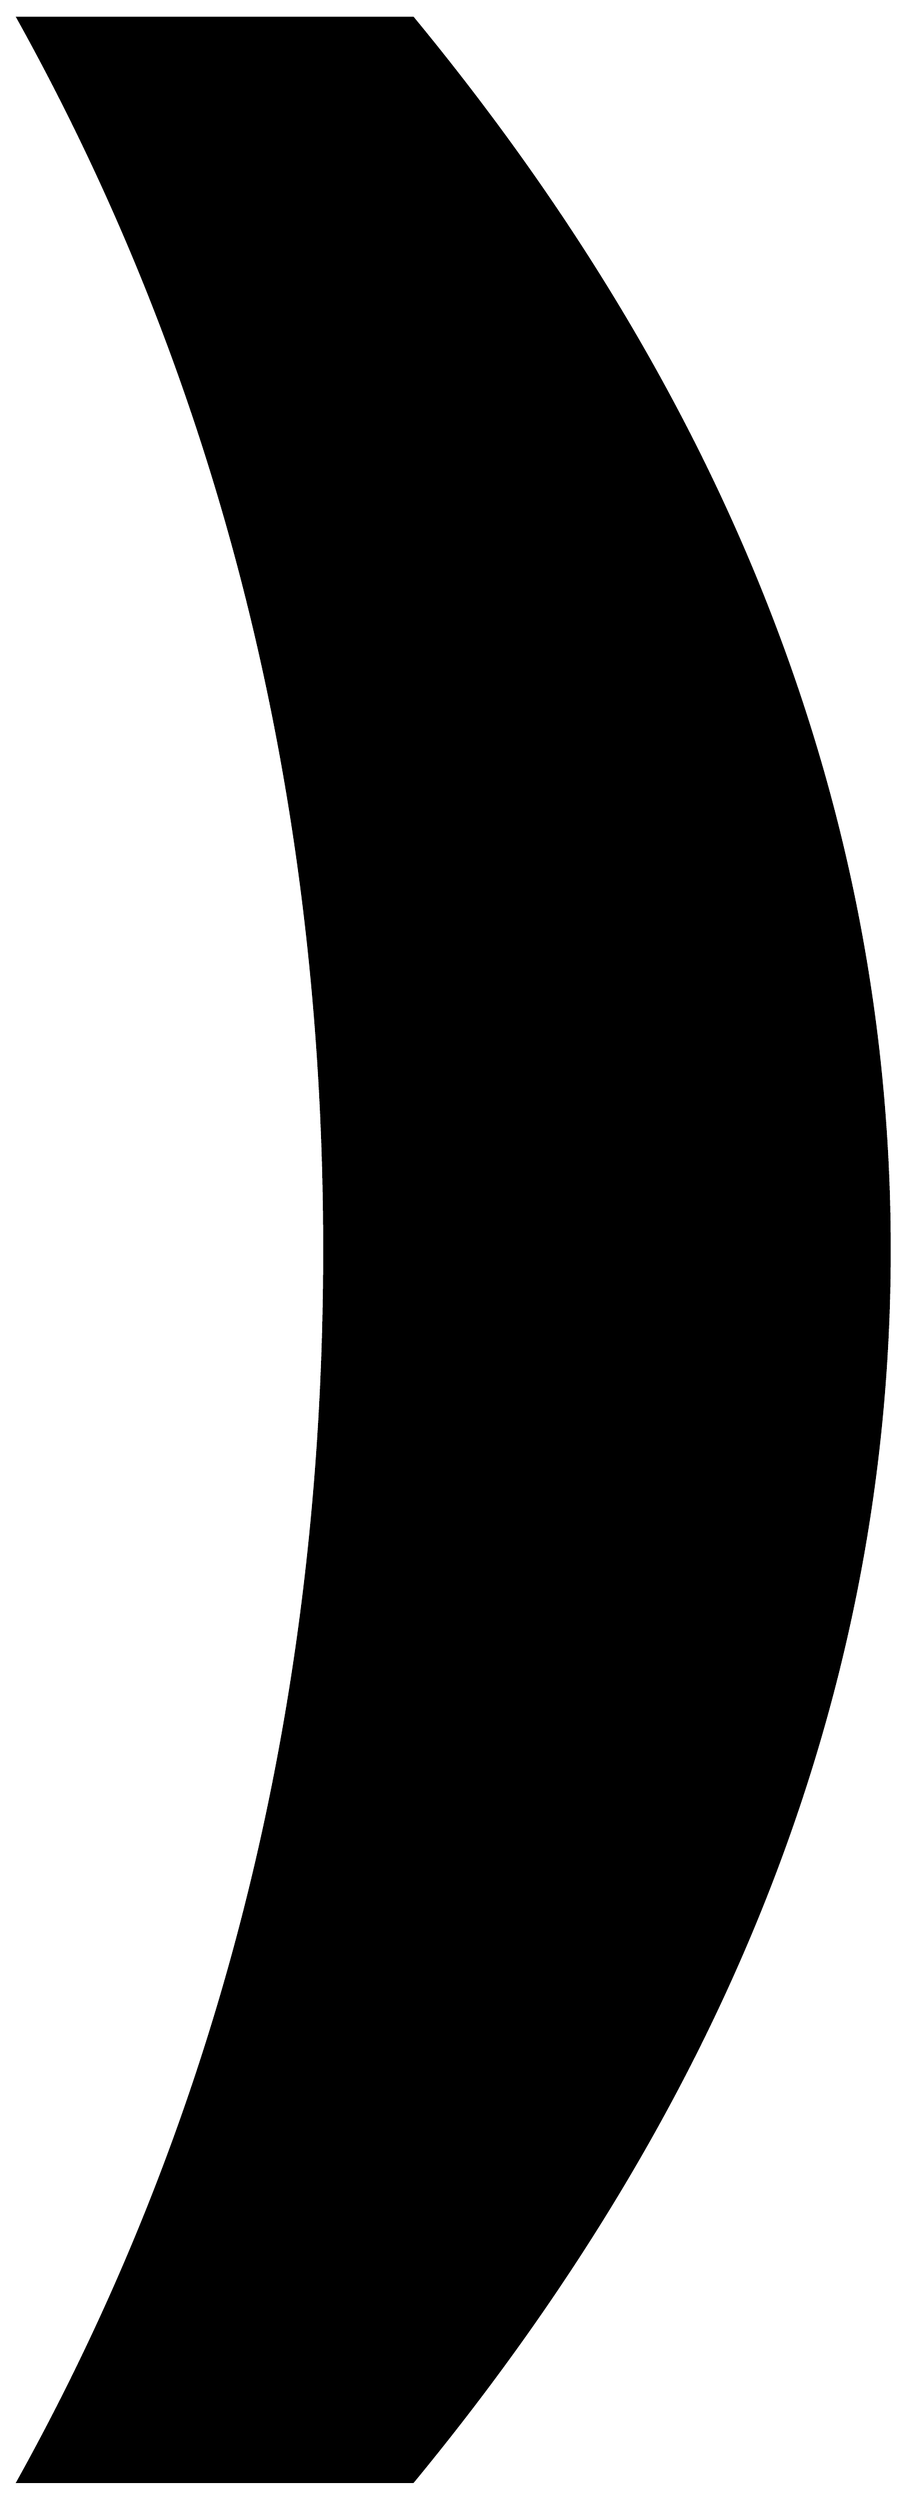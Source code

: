 


\begin{tikzpicture}[y=0.80pt, x=0.80pt, yscale=-1.0, xscale=1.0, inner sep=0pt, outer sep=0pt]
\begin{scope}[shift={(100.0,1706.0)},nonzero rule]
  \path[draw=.,fill=.,line width=1.600pt] (715.0,-582.0) .. controls
    (715.0,-256.667) and (596.333,50.0) .. (359.0,338.0) --
    (64.0,338.0) .. controls (216.667,63.333) and (293.0,-243.333) ..
    (293.0,-582.0) .. controls (293.0,-920.667) and
    (216.667,-1227.333) .. (64.0,-1502.0) -- (359.0,-1502.0) ..
    controls (596.333,-1214.0) and (715.0,-907.333) ..
    (715.0,-582.0) -- cycle;
\end{scope}

\end{tikzpicture}

